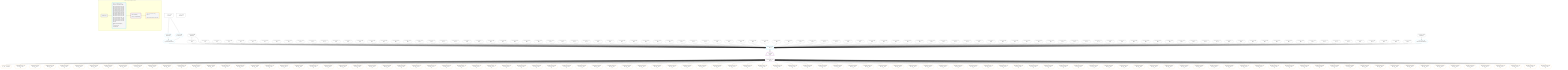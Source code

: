 %%{init: {'themeVariables': { 'fontSize': '12px'}}}%%
graph TD
    classDef path fill:#eee,stroke:#000,color:#000
    classDef plan fill:#fff,stroke-width:1px,color:#000
    classDef itemplan fill:#fff,stroke-width:2px,color:#000
    classDef unbatchedplan fill:#dff,stroke-width:1px,color:#000
    classDef sideeffectplan fill:#fcc,stroke-width:2px,color:#000
    classDef bucket fill:#f6f6f6,color:#000,stroke-width:2px,text-align:left


    %% plan dependencies
    Connection14{{"Connection[14∈0] ➊<br />ᐸ10ᐳ"}}:::plan
    Constant329{{"Constant[329∈0] ➊<br />ᐸ[HIDDEN]ᐳ"}}:::plan
    Constant329 --> Connection14
    __Value2["__Value[2∈0] ➊<br />ᐸcontextᐳ"]:::plan
    __Value4["__Value[4∈0] ➊<br />ᐸrootValueᐳ"]:::plan
    Constant333{{"Constant[333∈0] ➊<br />ᐸ2ᐳ"}}:::plan
    Constant334{{"Constant[334∈0] ➊<br />ᐸ3ᐳ"}}:::plan
    Constant335{{"Constant[335∈0] ➊<br />ᐸ4ᐳ"}}:::plan
    Constant336{{"Constant[336∈0] ➊<br />ᐸ5ᐳ"}}:::plan
    Constant337{{"Constant[337∈0] ➊<br />ᐸ6ᐳ"}}:::plan
    Constant338{{"Constant[338∈0] ➊<br />ᐸ7ᐳ"}}:::plan
    Constant339{{"Constant[339∈0] ➊<br />ᐸ8ᐳ"}}:::plan
    Constant340{{"Constant[340∈0] ➊<br />ᐸ9ᐳ"}}:::plan
    Constant341{{"Constant[341∈0] ➊<br />ᐸ10ᐳ"}}:::plan
    Constant342{{"Constant[342∈0] ➊<br />ᐸ11ᐳ"}}:::plan
    Constant343{{"Constant[343∈0] ➊<br />ᐸ12ᐳ"}}:::plan
    Constant344{{"Constant[344∈0] ➊<br />ᐸ13ᐳ"}}:::plan
    Constant345{{"Constant[345∈0] ➊<br />ᐸ14ᐳ"}}:::plan
    Constant346{{"Constant[346∈0] ➊<br />ᐸ15ᐳ"}}:::plan
    Constant347{{"Constant[347∈0] ➊<br />ᐸ16ᐳ"}}:::plan
    Constant348{{"Constant[348∈0] ➊<br />ᐸ17ᐳ"}}:::plan
    Constant349{{"Constant[349∈0] ➊<br />ᐸ18ᐳ"}}:::plan
    Constant350{{"Constant[350∈0] ➊<br />ᐸ19ᐳ"}}:::plan
    Constant351{{"Constant[351∈0] ➊<br />ᐸ20ᐳ"}}:::plan
    Constant352{{"Constant[352∈0] ➊<br />ᐸ21ᐳ"}}:::plan
    Constant353{{"Constant[353∈0] ➊<br />ᐸ22ᐳ"}}:::plan
    Constant354{{"Constant[354∈0] ➊<br />ᐸ23ᐳ"}}:::plan
    Constant355{{"Constant[355∈0] ➊<br />ᐸ24ᐳ"}}:::plan
    Constant356{{"Constant[356∈0] ➊<br />ᐸ25ᐳ"}}:::plan
    Constant357{{"Constant[357∈0] ➊<br />ᐸ26ᐳ"}}:::plan
    Constant358{{"Constant[358∈0] ➊<br />ᐸ27ᐳ"}}:::plan
    Constant359{{"Constant[359∈0] ➊<br />ᐸ28ᐳ"}}:::plan
    Constant360{{"Constant[360∈0] ➊<br />ᐸ29ᐳ"}}:::plan
    Constant361{{"Constant[361∈0] ➊<br />ᐸ30ᐳ"}}:::plan
    Constant362{{"Constant[362∈0] ➊<br />ᐸ31ᐳ"}}:::plan
    Constant363{{"Constant[363∈0] ➊<br />ᐸ32ᐳ"}}:::plan
    Constant364{{"Constant[364∈0] ➊<br />ᐸ33ᐳ"}}:::plan
    Constant365{{"Constant[365∈0] ➊<br />ᐸ34ᐳ"}}:::plan
    Constant366{{"Constant[366∈0] ➊<br />ᐸ35ᐳ"}}:::plan
    Constant367{{"Constant[367∈0] ➊<br />ᐸ36ᐳ"}}:::plan
    Constant368{{"Constant[368∈0] ➊<br />ᐸ37ᐳ"}}:::plan
    Constant369{{"Constant[369∈0] ➊<br />ᐸ38ᐳ"}}:::plan
    Constant370{{"Constant[370∈0] ➊<br />ᐸ39ᐳ"}}:::plan
    Constant371{{"Constant[371∈0] ➊<br />ᐸ40ᐳ"}}:::plan
    Constant372{{"Constant[372∈0] ➊<br />ᐸ41ᐳ"}}:::plan
    Constant373{{"Constant[373∈0] ➊<br />ᐸ42ᐳ"}}:::plan
    Constant374{{"Constant[374∈0] ➊<br />ᐸ43ᐳ"}}:::plan
    Constant375{{"Constant[375∈0] ➊<br />ᐸ44ᐳ"}}:::plan
    Constant376{{"Constant[376∈0] ➊<br />ᐸ45ᐳ"}}:::plan
    Constant377{{"Constant[377∈0] ➊<br />ᐸ46ᐳ"}}:::plan
    Constant378{{"Constant[378∈0] ➊<br />ᐸ47ᐳ"}}:::plan
    Constant379{{"Constant[379∈0] ➊<br />ᐸ48ᐳ"}}:::plan
    Constant380{{"Constant[380∈0] ➊<br />ᐸ49ᐳ"}}:::plan
    Constant381{{"Constant[381∈0] ➊<br />ᐸ50ᐳ"}}:::plan
    Constant382{{"Constant[382∈0] ➊<br />ᐸ51ᐳ"}}:::plan
    Constant383{{"Constant[383∈0] ➊<br />ᐸ52ᐳ"}}:::plan
    Constant384{{"Constant[384∈0] ➊<br />ᐸ53ᐳ"}}:::plan
    Constant385{{"Constant[385∈0] ➊<br />ᐸ54ᐳ"}}:::plan
    Constant386{{"Constant[386∈0] ➊<br />ᐸ55ᐳ"}}:::plan
    Constant387{{"Constant[387∈0] ➊<br />ᐸ56ᐳ"}}:::plan
    Constant388{{"Constant[388∈0] ➊<br />ᐸ57ᐳ"}}:::plan
    Constant389{{"Constant[389∈0] ➊<br />ᐸ58ᐳ"}}:::plan
    Constant390{{"Constant[390∈0] ➊<br />ᐸ59ᐳ"}}:::plan
    Constant391{{"Constant[391∈0] ➊<br />ᐸ60ᐳ"}}:::plan
    Constant392{{"Constant[392∈0] ➊<br />ᐸ61ᐳ"}}:::plan
    Constant393{{"Constant[393∈0] ➊<br />ᐸ62ᐳ"}}:::plan
    Constant394{{"Constant[394∈0] ➊<br />ᐸ63ᐳ"}}:::plan
    Constant395{{"Constant[395∈0] ➊<br />ᐸ64ᐳ"}}:::plan
    Constant396{{"Constant[396∈0] ➊<br />ᐸ65ᐳ"}}:::plan
    Constant397{{"Constant[397∈0] ➊<br />ᐸ66ᐳ"}}:::plan
    Constant398{{"Constant[398∈0] ➊<br />ᐸ67ᐳ"}}:::plan
    Constant399{{"Constant[399∈0] ➊<br />ᐸ68ᐳ"}}:::plan
    Constant400{{"Constant[400∈0] ➊<br />ᐸ69ᐳ"}}:::plan
    Constant401{{"Constant[401∈0] ➊<br />ᐸ70ᐳ"}}:::plan
    Constant402{{"Constant[402∈0] ➊<br />ᐸ71ᐳ"}}:::plan
    Constant403{{"Constant[403∈0] ➊<br />ᐸ72ᐳ"}}:::plan
    Constant404{{"Constant[404∈0] ➊<br />ᐸ73ᐳ"}}:::plan
    Constant405{{"Constant[405∈0] ➊<br />ᐸ74ᐳ"}}:::plan
    Constant406{{"Constant[406∈0] ➊<br />ᐸ75ᐳ"}}:::plan
    Constant407{{"Constant[407∈0] ➊<br />ᐸ76ᐳ"}}:::plan
    Constant408{{"Constant[408∈0] ➊<br />ᐸ77ᐳ"}}:::plan
    Constant409{{"Constant[409∈0] ➊<br />ᐸ78ᐳ"}}:::plan
    Constant410{{"Constant[410∈0] ➊<br />ᐸ79ᐳ"}}:::plan
    Constant411{{"Constant[411∈0] ➊<br />ᐸ80ᐳ"}}:::plan
    Constant412{{"Constant[412∈0] ➊<br />ᐸ81ᐳ"}}:::plan
    Constant413{{"Constant[413∈0] ➊<br />ᐸ82ᐳ"}}:::plan
    Constant414{{"Constant[414∈0] ➊<br />ᐸ83ᐳ"}}:::plan
    Constant415{{"Constant[415∈0] ➊<br />ᐸ84ᐳ"}}:::plan
    Constant416{{"Constant[416∈0] ➊<br />ᐸ85ᐳ"}}:::plan
    Constant417{{"Constant[417∈0] ➊<br />ᐸ86ᐳ"}}:::plan
    Constant418{{"Constant[418∈0] ➊<br />ᐸ87ᐳ"}}:::plan
    Constant419{{"Constant[419∈0] ➊<br />ᐸ88ᐳ"}}:::plan
    Constant420{{"Constant[420∈0] ➊<br />ᐸ89ᐳ"}}:::plan
    Constant421{{"Constant[421∈0] ➊<br />ᐸ90ᐳ"}}:::plan
    Constant422{{"Constant[422∈0] ➊<br />ᐸ91ᐳ"}}:::plan
    Constant423{{"Constant[423∈0] ➊<br />ᐸ92ᐳ"}}:::plan
    Constant424{{"Constant[424∈0] ➊<br />ᐸ93ᐳ"}}:::plan
    Constant425{{"Constant[425∈0] ➊<br />ᐸ94ᐳ"}}:::plan
    Constant426{{"Constant[426∈0] ➊<br />ᐸ95ᐳ"}}:::plan
    Constant427{{"Constant[427∈0] ➊<br />ᐸ96ᐳ"}}:::plan
    Constant428{{"Constant[428∈0] ➊<br />ᐸ97ᐳ"}}:::plan
    Constant429{{"Constant[429∈0] ➊<br />ᐸ98ᐳ"}}:::plan
    Constant430{{"Constant[430∈0] ➊<br />ᐸ99ᐳ"}}:::plan
    Constant431{{"Constant[431∈0] ➊<br />ᐸ100ᐳ"}}:::plan
    Constant432{{"Constant[432∈0] ➊<br />ᐸ101ᐳ"}}:::plan
    Constant433{{"Constant[433∈0] ➊<br />ᐸ102ᐳ"}}:::plan
    Constant434{{"Constant[434∈0] ➊<br />ᐸ103ᐳ"}}:::plan
    Constant435{{"Constant[435∈0] ➊<br />ᐸ[HIDDEN]ᐳ"}}:::plan
    PgSelect15[["PgSelect[15∈1] ➊<br />ᐸpostᐳ"]]:::plan
    Object13{{"Object[13∈1] ➊<br />ᐸ{pgSettings,withPgClient}ᐳ"}}:::plan
    Lambda332{{"Lambda[332∈1] ➊<br />ᐸcalculateLimitAndOffsetSQLᐳ"}}:::plan
    Object13 & Connection14 & Constant329 & Constant333 & Constant334 & Constant335 & Constant336 & Constant337 & Constant338 & Constant339 & Constant340 & Constant341 & Constant342 & Constant343 & Constant344 & Constant345 & Constant346 & Constant347 & Constant348 & Constant349 & Constant350 & Constant351 & Constant352 & Constant353 & Constant354 & Constant355 & Constant356 & Constant357 & Constant358 & Constant359 & Constant360 & Constant361 & Constant362 & Constant363 & Constant364 & Constant365 & Constant366 & Constant367 & Constant368 & Constant369 & Constant370 & Constant371 & Constant372 & Constant373 & Constant374 & Constant375 & Constant376 & Constant377 & Constant378 & Constant379 & Constant380 & Constant381 & Constant382 & Constant383 & Constant384 & Constant385 & Constant386 & Constant387 & Constant388 & Constant389 & Constant390 & Constant391 & Constant392 & Constant393 & Constant394 & Constant395 & Constant396 & Constant397 & Constant398 & Constant399 & Constant400 & Constant401 & Constant402 & Constant403 & Constant404 & Constant405 & Constant406 & Constant407 & Constant408 & Constant409 & Constant410 & Constant411 & Constant412 & Constant413 & Constant414 & Constant415 & Constant416 & Constant417 & Constant418 & Constant419 & Constant420 & Constant421 & Constant422 & Constant423 & Constant424 & Constant425 & Constant426 & Constant427 & Constant428 & Constant429 & Constant430 & Constant431 & Constant432 & Constant433 & Constant434 & Lambda332 --> PgSelect15
    Access11{{"Access[11∈1] ➊<br />ᐸ2.pgSettingsᐳ"}}:::plan
    Access12{{"Access[12∈1] ➊<br />ᐸ2.withPgClientᐳ"}}:::plan
    Access11 & Access12 --> Object13
    __Value2 --> Access11
    __Value2 --> Access12
    Constant435 --> Lambda332
    __Item16[/"__Item[16∈2]<br />ᐸ15ᐳ"\]:::itemplan
    PgSelect15 ==> __Item16
    PgSelectSingle17{{"PgSelectSingle[17∈2]<br />ᐸpostᐳ"}}:::plan
    __Item16 --> PgSelectSingle17
    PgClassExpression18{{"PgClassExpression[18∈3]<br />ᐸ__post__.”headline”ᐳ"}}:::plan
    PgSelectSingle17 --> PgClassExpression18
    PgClassExpression21{{"PgClassExpression[21∈3]<br />ᐸ”a”.”post_...lder! */<br />)ᐳ"}}:::plan
    PgSelectSingle17 --> PgClassExpression21
    PgClassExpression24{{"PgClassExpression[24∈3]<br />ᐸ”a”.”post_...lder! */<br />)ᐳ"}}:::plan
    PgSelectSingle17 --> PgClassExpression24
    PgClassExpression27{{"PgClassExpression[27∈3]<br />ᐸ”a”.”post_...lder! */<br />)ᐳ"}}:::plan
    PgSelectSingle17 --> PgClassExpression27
    PgClassExpression30{{"PgClassExpression[30∈3]<br />ᐸ”a”.”post_...lder! */<br />)ᐳ"}}:::plan
    PgSelectSingle17 --> PgClassExpression30
    PgClassExpression33{{"PgClassExpression[33∈3]<br />ᐸ”a”.”post_...lder! */<br />)ᐳ"}}:::plan
    PgSelectSingle17 --> PgClassExpression33
    PgClassExpression36{{"PgClassExpression[36∈3]<br />ᐸ”a”.”post_...lder! */<br />)ᐳ"}}:::plan
    PgSelectSingle17 --> PgClassExpression36
    PgClassExpression39{{"PgClassExpression[39∈3]<br />ᐸ”a”.”post_...lder! */<br />)ᐳ"}}:::plan
    PgSelectSingle17 --> PgClassExpression39
    PgClassExpression42{{"PgClassExpression[42∈3]<br />ᐸ”a”.”post_...lder! */<br />)ᐳ"}}:::plan
    PgSelectSingle17 --> PgClassExpression42
    PgClassExpression45{{"PgClassExpression[45∈3]<br />ᐸ”a”.”post_...lder! */<br />)ᐳ"}}:::plan
    PgSelectSingle17 --> PgClassExpression45
    PgClassExpression48{{"PgClassExpression[48∈3]<br />ᐸ”a”.”post_...lder! */<br />)ᐳ"}}:::plan
    PgSelectSingle17 --> PgClassExpression48
    PgClassExpression51{{"PgClassExpression[51∈3]<br />ᐸ”a”.”post_...lder! */<br />)ᐳ"}}:::plan
    PgSelectSingle17 --> PgClassExpression51
    PgClassExpression54{{"PgClassExpression[54∈3]<br />ᐸ”a”.”post_...lder! */<br />)ᐳ"}}:::plan
    PgSelectSingle17 --> PgClassExpression54
    PgClassExpression57{{"PgClassExpression[57∈3]<br />ᐸ”a”.”post_...lder! */<br />)ᐳ"}}:::plan
    PgSelectSingle17 --> PgClassExpression57
    PgClassExpression60{{"PgClassExpression[60∈3]<br />ᐸ”a”.”post_...lder! */<br />)ᐳ"}}:::plan
    PgSelectSingle17 --> PgClassExpression60
    PgClassExpression63{{"PgClassExpression[63∈3]<br />ᐸ”a”.”post_...lder! */<br />)ᐳ"}}:::plan
    PgSelectSingle17 --> PgClassExpression63
    PgClassExpression66{{"PgClassExpression[66∈3]<br />ᐸ”a”.”post_...lder! */<br />)ᐳ"}}:::plan
    PgSelectSingle17 --> PgClassExpression66
    PgClassExpression69{{"PgClassExpression[69∈3]<br />ᐸ”a”.”post_...lder! */<br />)ᐳ"}}:::plan
    PgSelectSingle17 --> PgClassExpression69
    PgClassExpression72{{"PgClassExpression[72∈3]<br />ᐸ”a”.”post_...lder! */<br />)ᐳ"}}:::plan
    PgSelectSingle17 --> PgClassExpression72
    PgClassExpression75{{"PgClassExpression[75∈3]<br />ᐸ”a”.”post_...lder! */<br />)ᐳ"}}:::plan
    PgSelectSingle17 --> PgClassExpression75
    PgClassExpression78{{"PgClassExpression[78∈3]<br />ᐸ”a”.”post_...lder! */<br />)ᐳ"}}:::plan
    PgSelectSingle17 --> PgClassExpression78
    PgClassExpression81{{"PgClassExpression[81∈3]<br />ᐸ”a”.”post_...lder! */<br />)ᐳ"}}:::plan
    PgSelectSingle17 --> PgClassExpression81
    PgClassExpression84{{"PgClassExpression[84∈3]<br />ᐸ”a”.”post_...lder! */<br />)ᐳ"}}:::plan
    PgSelectSingle17 --> PgClassExpression84
    PgClassExpression87{{"PgClassExpression[87∈3]<br />ᐸ”a”.”post_...lder! */<br />)ᐳ"}}:::plan
    PgSelectSingle17 --> PgClassExpression87
    PgClassExpression90{{"PgClassExpression[90∈3]<br />ᐸ”a”.”post_...lder! */<br />)ᐳ"}}:::plan
    PgSelectSingle17 --> PgClassExpression90
    PgClassExpression93{{"PgClassExpression[93∈3]<br />ᐸ”a”.”post_...lder! */<br />)ᐳ"}}:::plan
    PgSelectSingle17 --> PgClassExpression93
    PgClassExpression96{{"PgClassExpression[96∈3]<br />ᐸ”a”.”post_...lder! */<br />)ᐳ"}}:::plan
    PgSelectSingle17 --> PgClassExpression96
    PgClassExpression99{{"PgClassExpression[99∈3]<br />ᐸ”a”.”post_...lder! */<br />)ᐳ"}}:::plan
    PgSelectSingle17 --> PgClassExpression99
    PgClassExpression102{{"PgClassExpression[102∈3]<br />ᐸ”a”.”post_...lder! */<br />)ᐳ"}}:::plan
    PgSelectSingle17 --> PgClassExpression102
    PgClassExpression105{{"PgClassExpression[105∈3]<br />ᐸ”a”.”post_...lder! */<br />)ᐳ"}}:::plan
    PgSelectSingle17 --> PgClassExpression105
    PgClassExpression108{{"PgClassExpression[108∈3]<br />ᐸ”a”.”post_...lder! */<br />)ᐳ"}}:::plan
    PgSelectSingle17 --> PgClassExpression108
    PgClassExpression111{{"PgClassExpression[111∈3]<br />ᐸ”a”.”post_...lder! */<br />)ᐳ"}}:::plan
    PgSelectSingle17 --> PgClassExpression111
    PgClassExpression114{{"PgClassExpression[114∈3]<br />ᐸ”a”.”post_...lder! */<br />)ᐳ"}}:::plan
    PgSelectSingle17 --> PgClassExpression114
    PgClassExpression117{{"PgClassExpression[117∈3]<br />ᐸ”a”.”post_...lder! */<br />)ᐳ"}}:::plan
    PgSelectSingle17 --> PgClassExpression117
    PgClassExpression120{{"PgClassExpression[120∈3]<br />ᐸ”a”.”post_...lder! */<br />)ᐳ"}}:::plan
    PgSelectSingle17 --> PgClassExpression120
    PgClassExpression123{{"PgClassExpression[123∈3]<br />ᐸ”a”.”post_...lder! */<br />)ᐳ"}}:::plan
    PgSelectSingle17 --> PgClassExpression123
    PgClassExpression126{{"PgClassExpression[126∈3]<br />ᐸ”a”.”post_...lder! */<br />)ᐳ"}}:::plan
    PgSelectSingle17 --> PgClassExpression126
    PgClassExpression129{{"PgClassExpression[129∈3]<br />ᐸ”a”.”post_...lder! */<br />)ᐳ"}}:::plan
    PgSelectSingle17 --> PgClassExpression129
    PgClassExpression132{{"PgClassExpression[132∈3]<br />ᐸ”a”.”post_...lder! */<br />)ᐳ"}}:::plan
    PgSelectSingle17 --> PgClassExpression132
    PgClassExpression135{{"PgClassExpression[135∈3]<br />ᐸ”a”.”post_...lder! */<br />)ᐳ"}}:::plan
    PgSelectSingle17 --> PgClassExpression135
    PgClassExpression138{{"PgClassExpression[138∈3]<br />ᐸ”a”.”post_...lder! */<br />)ᐳ"}}:::plan
    PgSelectSingle17 --> PgClassExpression138
    PgClassExpression141{{"PgClassExpression[141∈3]<br />ᐸ”a”.”post_...lder! */<br />)ᐳ"}}:::plan
    PgSelectSingle17 --> PgClassExpression141
    PgClassExpression144{{"PgClassExpression[144∈3]<br />ᐸ”a”.”post_...lder! */<br />)ᐳ"}}:::plan
    PgSelectSingle17 --> PgClassExpression144
    PgClassExpression147{{"PgClassExpression[147∈3]<br />ᐸ”a”.”post_...lder! */<br />)ᐳ"}}:::plan
    PgSelectSingle17 --> PgClassExpression147
    PgClassExpression150{{"PgClassExpression[150∈3]<br />ᐸ”a”.”post_...lder! */<br />)ᐳ"}}:::plan
    PgSelectSingle17 --> PgClassExpression150
    PgClassExpression153{{"PgClassExpression[153∈3]<br />ᐸ”a”.”post_...lder! */<br />)ᐳ"}}:::plan
    PgSelectSingle17 --> PgClassExpression153
    PgClassExpression156{{"PgClassExpression[156∈3]<br />ᐸ”a”.”post_...lder! */<br />)ᐳ"}}:::plan
    PgSelectSingle17 --> PgClassExpression156
    PgClassExpression159{{"PgClassExpression[159∈3]<br />ᐸ”a”.”post_...lder! */<br />)ᐳ"}}:::plan
    PgSelectSingle17 --> PgClassExpression159
    PgClassExpression162{{"PgClassExpression[162∈3]<br />ᐸ”a”.”post_...lder! */<br />)ᐳ"}}:::plan
    PgSelectSingle17 --> PgClassExpression162
    PgClassExpression165{{"PgClassExpression[165∈3]<br />ᐸ”a”.”post_...lder! */<br />)ᐳ"}}:::plan
    PgSelectSingle17 --> PgClassExpression165
    PgClassExpression168{{"PgClassExpression[168∈3]<br />ᐸ”a”.”post_...lder! */<br />)ᐳ"}}:::plan
    PgSelectSingle17 --> PgClassExpression168
    PgClassExpression171{{"PgClassExpression[171∈3]<br />ᐸ”a”.”post_...lder! */<br />)ᐳ"}}:::plan
    PgSelectSingle17 --> PgClassExpression171
    PgClassExpression174{{"PgClassExpression[174∈3]<br />ᐸ”a”.”post_...lder! */<br />)ᐳ"}}:::plan
    PgSelectSingle17 --> PgClassExpression174
    PgClassExpression177{{"PgClassExpression[177∈3]<br />ᐸ”a”.”post_...lder! */<br />)ᐳ"}}:::plan
    PgSelectSingle17 --> PgClassExpression177
    PgClassExpression180{{"PgClassExpression[180∈3]<br />ᐸ”a”.”post_...lder! */<br />)ᐳ"}}:::plan
    PgSelectSingle17 --> PgClassExpression180
    PgClassExpression183{{"PgClassExpression[183∈3]<br />ᐸ”a”.”post_...lder! */<br />)ᐳ"}}:::plan
    PgSelectSingle17 --> PgClassExpression183
    PgClassExpression186{{"PgClassExpression[186∈3]<br />ᐸ”a”.”post_...lder! */<br />)ᐳ"}}:::plan
    PgSelectSingle17 --> PgClassExpression186
    PgClassExpression189{{"PgClassExpression[189∈3]<br />ᐸ”a”.”post_...lder! */<br />)ᐳ"}}:::plan
    PgSelectSingle17 --> PgClassExpression189
    PgClassExpression192{{"PgClassExpression[192∈3]<br />ᐸ”a”.”post_...lder! */<br />)ᐳ"}}:::plan
    PgSelectSingle17 --> PgClassExpression192
    PgClassExpression195{{"PgClassExpression[195∈3]<br />ᐸ”a”.”post_...lder! */<br />)ᐳ"}}:::plan
    PgSelectSingle17 --> PgClassExpression195
    PgClassExpression198{{"PgClassExpression[198∈3]<br />ᐸ”a”.”post_...lder! */<br />)ᐳ"}}:::plan
    PgSelectSingle17 --> PgClassExpression198
    PgClassExpression201{{"PgClassExpression[201∈3]<br />ᐸ”a”.”post_...lder! */<br />)ᐳ"}}:::plan
    PgSelectSingle17 --> PgClassExpression201
    PgClassExpression204{{"PgClassExpression[204∈3]<br />ᐸ”a”.”post_...lder! */<br />)ᐳ"}}:::plan
    PgSelectSingle17 --> PgClassExpression204
    PgClassExpression207{{"PgClassExpression[207∈3]<br />ᐸ”a”.”post_...lder! */<br />)ᐳ"}}:::plan
    PgSelectSingle17 --> PgClassExpression207
    PgClassExpression210{{"PgClassExpression[210∈3]<br />ᐸ”a”.”post_...lder! */<br />)ᐳ"}}:::plan
    PgSelectSingle17 --> PgClassExpression210
    PgClassExpression213{{"PgClassExpression[213∈3]<br />ᐸ”a”.”post_...lder! */<br />)ᐳ"}}:::plan
    PgSelectSingle17 --> PgClassExpression213
    PgClassExpression216{{"PgClassExpression[216∈3]<br />ᐸ”a”.”post_...lder! */<br />)ᐳ"}}:::plan
    PgSelectSingle17 --> PgClassExpression216
    PgClassExpression219{{"PgClassExpression[219∈3]<br />ᐸ”a”.”post_...lder! */<br />)ᐳ"}}:::plan
    PgSelectSingle17 --> PgClassExpression219
    PgClassExpression222{{"PgClassExpression[222∈3]<br />ᐸ”a”.”post_...lder! */<br />)ᐳ"}}:::plan
    PgSelectSingle17 --> PgClassExpression222
    PgClassExpression225{{"PgClassExpression[225∈3]<br />ᐸ”a”.”post_...lder! */<br />)ᐳ"}}:::plan
    PgSelectSingle17 --> PgClassExpression225
    PgClassExpression228{{"PgClassExpression[228∈3]<br />ᐸ”a”.”post_...lder! */<br />)ᐳ"}}:::plan
    PgSelectSingle17 --> PgClassExpression228
    PgClassExpression231{{"PgClassExpression[231∈3]<br />ᐸ”a”.”post_...lder! */<br />)ᐳ"}}:::plan
    PgSelectSingle17 --> PgClassExpression231
    PgClassExpression234{{"PgClassExpression[234∈3]<br />ᐸ”a”.”post_...lder! */<br />)ᐳ"}}:::plan
    PgSelectSingle17 --> PgClassExpression234
    PgClassExpression237{{"PgClassExpression[237∈3]<br />ᐸ”a”.”post_...lder! */<br />)ᐳ"}}:::plan
    PgSelectSingle17 --> PgClassExpression237
    PgClassExpression240{{"PgClassExpression[240∈3]<br />ᐸ”a”.”post_...lder! */<br />)ᐳ"}}:::plan
    PgSelectSingle17 --> PgClassExpression240
    PgClassExpression243{{"PgClassExpression[243∈3]<br />ᐸ”a”.”post_...lder! */<br />)ᐳ"}}:::plan
    PgSelectSingle17 --> PgClassExpression243
    PgClassExpression246{{"PgClassExpression[246∈3]<br />ᐸ”a”.”post_...lder! */<br />)ᐳ"}}:::plan
    PgSelectSingle17 --> PgClassExpression246
    PgClassExpression249{{"PgClassExpression[249∈3]<br />ᐸ”a”.”post_...lder! */<br />)ᐳ"}}:::plan
    PgSelectSingle17 --> PgClassExpression249
    PgClassExpression252{{"PgClassExpression[252∈3]<br />ᐸ”a”.”post_...lder! */<br />)ᐳ"}}:::plan
    PgSelectSingle17 --> PgClassExpression252
    PgClassExpression255{{"PgClassExpression[255∈3]<br />ᐸ”a”.”post_...lder! */<br />)ᐳ"}}:::plan
    PgSelectSingle17 --> PgClassExpression255
    PgClassExpression258{{"PgClassExpression[258∈3]<br />ᐸ”a”.”post_...lder! */<br />)ᐳ"}}:::plan
    PgSelectSingle17 --> PgClassExpression258
    PgClassExpression261{{"PgClassExpression[261∈3]<br />ᐸ”a”.”post_...lder! */<br />)ᐳ"}}:::plan
    PgSelectSingle17 --> PgClassExpression261
    PgClassExpression264{{"PgClassExpression[264∈3]<br />ᐸ”a”.”post_...lder! */<br />)ᐳ"}}:::plan
    PgSelectSingle17 --> PgClassExpression264
    PgClassExpression267{{"PgClassExpression[267∈3]<br />ᐸ”a”.”post_...lder! */<br />)ᐳ"}}:::plan
    PgSelectSingle17 --> PgClassExpression267
    PgClassExpression270{{"PgClassExpression[270∈3]<br />ᐸ”a”.”post_...lder! */<br />)ᐳ"}}:::plan
    PgSelectSingle17 --> PgClassExpression270
    PgClassExpression273{{"PgClassExpression[273∈3]<br />ᐸ”a”.”post_...lder! */<br />)ᐳ"}}:::plan
    PgSelectSingle17 --> PgClassExpression273
    PgClassExpression276{{"PgClassExpression[276∈3]<br />ᐸ”a”.”post_...lder! */<br />)ᐳ"}}:::plan
    PgSelectSingle17 --> PgClassExpression276
    PgClassExpression279{{"PgClassExpression[279∈3]<br />ᐸ”a”.”post_...lder! */<br />)ᐳ"}}:::plan
    PgSelectSingle17 --> PgClassExpression279
    PgClassExpression282{{"PgClassExpression[282∈3]<br />ᐸ”a”.”post_...lder! */<br />)ᐳ"}}:::plan
    PgSelectSingle17 --> PgClassExpression282
    PgClassExpression285{{"PgClassExpression[285∈3]<br />ᐸ”a”.”post_...lder! */<br />)ᐳ"}}:::plan
    PgSelectSingle17 --> PgClassExpression285
    PgClassExpression288{{"PgClassExpression[288∈3]<br />ᐸ”a”.”post_...lder! */<br />)ᐳ"}}:::plan
    PgSelectSingle17 --> PgClassExpression288
    PgClassExpression291{{"PgClassExpression[291∈3]<br />ᐸ”a”.”post_...lder! */<br />)ᐳ"}}:::plan
    PgSelectSingle17 --> PgClassExpression291
    PgClassExpression294{{"PgClassExpression[294∈3]<br />ᐸ”a”.”post_...lder! */<br />)ᐳ"}}:::plan
    PgSelectSingle17 --> PgClassExpression294
    PgClassExpression297{{"PgClassExpression[297∈3]<br />ᐸ”a”.”post_...lder! */<br />)ᐳ"}}:::plan
    PgSelectSingle17 --> PgClassExpression297
    PgClassExpression300{{"PgClassExpression[300∈3]<br />ᐸ”a”.”post_...lder! */<br />)ᐳ"}}:::plan
    PgSelectSingle17 --> PgClassExpression300
    PgClassExpression303{{"PgClassExpression[303∈3]<br />ᐸ”a”.”post_...lder! */<br />)ᐳ"}}:::plan
    PgSelectSingle17 --> PgClassExpression303
    PgClassExpression306{{"PgClassExpression[306∈3]<br />ᐸ”a”.”post_...lder! */<br />)ᐳ"}}:::plan
    PgSelectSingle17 --> PgClassExpression306
    PgClassExpression309{{"PgClassExpression[309∈3]<br />ᐸ”a”.”post_...lder! */<br />)ᐳ"}}:::plan
    PgSelectSingle17 --> PgClassExpression309
    PgClassExpression312{{"PgClassExpression[312∈3]<br />ᐸ”a”.”post_...lder! */<br />)ᐳ"}}:::plan
    PgSelectSingle17 --> PgClassExpression312
    PgClassExpression315{{"PgClassExpression[315∈3]<br />ᐸ”a”.”post_...lder! */<br />)ᐳ"}}:::plan
    PgSelectSingle17 --> PgClassExpression315
    PgClassExpression318{{"PgClassExpression[318∈3]<br />ᐸ”a”.”post_...lder! */<br />)ᐳ"}}:::plan
    PgSelectSingle17 --> PgClassExpression318
    PgClassExpression321{{"PgClassExpression[321∈3]<br />ᐸ”a”.”post_...lder! */<br />)ᐳ"}}:::plan
    PgSelectSingle17 --> PgClassExpression321
    PgClassExpression324{{"PgClassExpression[324∈3]<br />ᐸ”a”.”post_...lder! */<br />)ᐳ"}}:::plan
    PgSelectSingle17 --> PgClassExpression324
    PgClassExpression327{{"PgClassExpression[327∈3]<br />ᐸ”a”.”post_...lder! */<br />)ᐳ"}}:::plan
    PgSelectSingle17 --> PgClassExpression327

    %% define steps

    subgraph "Buckets for queries/v4/json-overflow"
    Bucket0("Bucket 0 (root)"):::bucket
    classDef bucket0 stroke:#696969
    class Bucket0,__Value2,__Value4,Connection14,Constant329,Constant333,Constant334,Constant335,Constant336,Constant337,Constant338,Constant339,Constant340,Constant341,Constant342,Constant343,Constant344,Constant345,Constant346,Constant347,Constant348,Constant349,Constant350,Constant351,Constant352,Constant353,Constant354,Constant355,Constant356,Constant357,Constant358,Constant359,Constant360,Constant361,Constant362,Constant363,Constant364,Constant365,Constant366,Constant367,Constant368,Constant369,Constant370,Constant371,Constant372,Constant373,Constant374,Constant375,Constant376,Constant377,Constant378,Constant379,Constant380,Constant381,Constant382,Constant383,Constant384,Constant385,Constant386,Constant387,Constant388,Constant389,Constant390,Constant391,Constant392,Constant393,Constant394,Constant395,Constant396,Constant397,Constant398,Constant399,Constant400,Constant401,Constant402,Constant403,Constant404,Constant405,Constant406,Constant407,Constant408,Constant409,Constant410,Constant411,Constant412,Constant413,Constant414,Constant415,Constant416,Constant417,Constant418,Constant419,Constant420,Constant421,Constant422,Constant423,Constant424,Constant425,Constant426,Constant427,Constant428,Constant429,Constant430,Constant431,Constant432,Constant433,Constant434,Constant435 bucket0
    Bucket1("Bucket 1 (nullableBoundary)<br />Deps: 2, 14, 329, 333, 334, 335, 336, 337, 338, 339, 340, 341, 342, 343, 344, 345, 346, 347, 348, 349, 350, 351, 352, 353, 354, 355, 356, 357, 358, 359, 360, 361, 362, 363, 364, 365, 366, 367, 368, 369, 370, 371, 372, 373, 374, 375, 376, 377, 378, 379, 380, 381, 382, 383, 384, 385, 386, 387, 388, 389, 390, 391, 392, 393, 394, 395, 396, 397, 398, 399, 400, 401, 402, 403, 404, 405, 406, 407, 408, 409, 410, 411, 412, 413, 414, 415, 416, 417, 418, 419, 420, 421, 422, 423, 424, 425, 426, 427, 428, 429, 430, 431, 432, 433, 434, 435<br /><br />ROOT Connectionᐸ10ᐳ[14]<br />1: <br />ᐳ: 11, 12, 332, 13<br />2: PgSelect[15]"):::bucket
    classDef bucket1 stroke:#00bfff
    class Bucket1,Access11,Access12,Object13,PgSelect15,Lambda332 bucket1
    Bucket2("Bucket 2 (listItem)<br /><br />ROOT __Item{2}ᐸ15ᐳ[16]"):::bucket
    classDef bucket2 stroke:#7f007f
    class Bucket2,__Item16,PgSelectSingle17 bucket2
    Bucket3("Bucket 3 (nullableBoundary)<br />Deps: 17<br /><br />ROOT PgSelectSingle{2}ᐸpostᐳ[17]"):::bucket
    classDef bucket3 stroke:#ffa500
    class Bucket3,PgClassExpression18,PgClassExpression21,PgClassExpression24,PgClassExpression27,PgClassExpression30,PgClassExpression33,PgClassExpression36,PgClassExpression39,PgClassExpression42,PgClassExpression45,PgClassExpression48,PgClassExpression51,PgClassExpression54,PgClassExpression57,PgClassExpression60,PgClassExpression63,PgClassExpression66,PgClassExpression69,PgClassExpression72,PgClassExpression75,PgClassExpression78,PgClassExpression81,PgClassExpression84,PgClassExpression87,PgClassExpression90,PgClassExpression93,PgClassExpression96,PgClassExpression99,PgClassExpression102,PgClassExpression105,PgClassExpression108,PgClassExpression111,PgClassExpression114,PgClassExpression117,PgClassExpression120,PgClassExpression123,PgClassExpression126,PgClassExpression129,PgClassExpression132,PgClassExpression135,PgClassExpression138,PgClassExpression141,PgClassExpression144,PgClassExpression147,PgClassExpression150,PgClassExpression153,PgClassExpression156,PgClassExpression159,PgClassExpression162,PgClassExpression165,PgClassExpression168,PgClassExpression171,PgClassExpression174,PgClassExpression177,PgClassExpression180,PgClassExpression183,PgClassExpression186,PgClassExpression189,PgClassExpression192,PgClassExpression195,PgClassExpression198,PgClassExpression201,PgClassExpression204,PgClassExpression207,PgClassExpression210,PgClassExpression213,PgClassExpression216,PgClassExpression219,PgClassExpression222,PgClassExpression225,PgClassExpression228,PgClassExpression231,PgClassExpression234,PgClassExpression237,PgClassExpression240,PgClassExpression243,PgClassExpression246,PgClassExpression249,PgClassExpression252,PgClassExpression255,PgClassExpression258,PgClassExpression261,PgClassExpression264,PgClassExpression267,PgClassExpression270,PgClassExpression273,PgClassExpression276,PgClassExpression279,PgClassExpression282,PgClassExpression285,PgClassExpression288,PgClassExpression291,PgClassExpression294,PgClassExpression297,PgClassExpression300,PgClassExpression303,PgClassExpression306,PgClassExpression309,PgClassExpression312,PgClassExpression315,PgClassExpression318,PgClassExpression321,PgClassExpression324,PgClassExpression327 bucket3
    Bucket0 --> Bucket1
    Bucket1 --> Bucket2
    Bucket2 --> Bucket3
    end